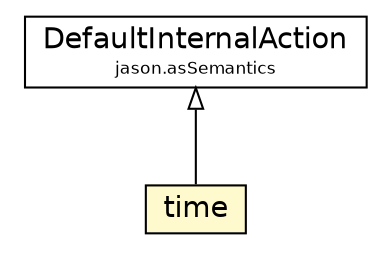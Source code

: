 #!/usr/local/bin/dot
#
# Class diagram 
# Generated by UMLGraph version 5.1 (http://www.umlgraph.org/)
#

digraph G {
	edge [fontname="Helvetica",fontsize=10,labelfontname="Helvetica",labelfontsize=10];
	node [fontname="Helvetica",fontsize=10,shape=plaintext];
	nodesep=0.25;
	ranksep=0.5;
	// jason.asSemantics.DefaultInternalAction
	c48856 [label=<<table title="jason.asSemantics.DefaultInternalAction" border="0" cellborder="1" cellspacing="0" cellpadding="2" port="p" href="../asSemantics/DefaultInternalAction.html">
		<tr><td><table border="0" cellspacing="0" cellpadding="1">
<tr><td align="center" balign="center"> DefaultInternalAction </td></tr>
<tr><td align="center" balign="center"><font point-size="8.0"> jason.asSemantics </font></td></tr>
		</table></td></tr>
		</table>>, fontname="Helvetica", fontcolor="black", fontsize=14.0];
	// jason.stdlib.time
	c49012 [label=<<table title="jason.stdlib.time" border="0" cellborder="1" cellspacing="0" cellpadding="2" port="p" bgcolor="lemonChiffon" href="./time.html">
		<tr><td><table border="0" cellspacing="0" cellpadding="1">
<tr><td align="center" balign="center"> time </td></tr>
		</table></td></tr>
		</table>>, fontname="Helvetica", fontcolor="black", fontsize=14.0];
	//jason.stdlib.time extends jason.asSemantics.DefaultInternalAction
	c48856:p -> c49012:p [dir=back,arrowtail=empty];
}

